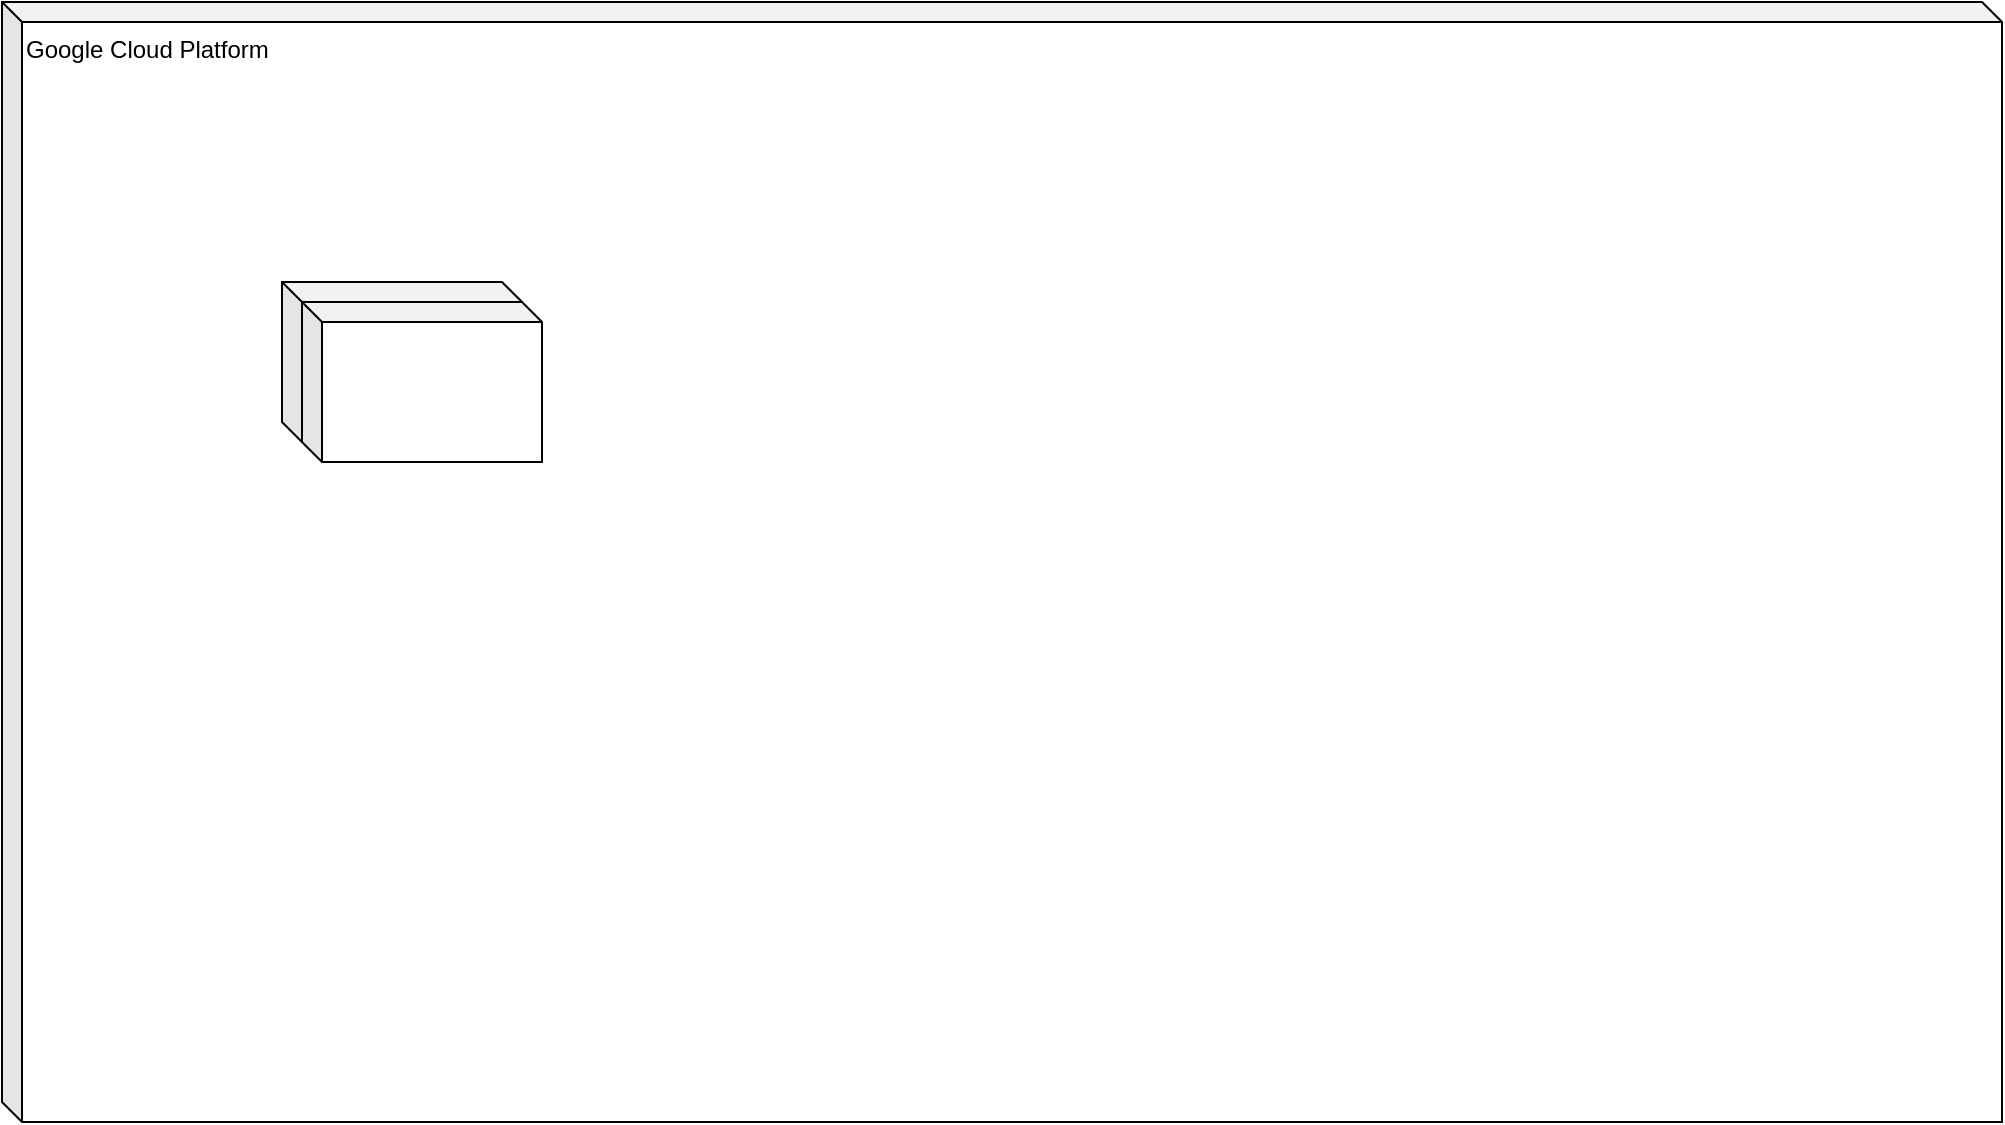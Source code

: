 <mxfile version="14.4.8" type="github">
  <diagram id="TLjivy0L8eHgeSfbeFxp" name="Page-1">
    <mxGraphModel dx="1074" dy="652" grid="1" gridSize="10" guides="1" tooltips="1" connect="1" arrows="1" fold="1" page="1" pageScale="1" pageWidth="827" pageHeight="1169" math="0" shadow="0">
      <root>
        <mxCell id="0" />
        <mxCell id="1" parent="0" />
        <mxCell id="qpYdVG-Uh_UyKHaodbcv-2" value="Google Cloud Platform" style="shape=cube;whiteSpace=wrap;html=1;boundedLbl=1;backgroundOutline=1;darkOpacity=0.05;darkOpacity2=0.1;shadow=0;align=left;horizontal=1;verticalAlign=top;size=10;" vertex="1" parent="1">
          <mxGeometry x="50" y="110" width="1000" height="560" as="geometry" />
        </mxCell>
        <mxCell id="qpYdVG-Uh_UyKHaodbcv-7" value="" style="group" vertex="1" connectable="0" parent="1">
          <mxGeometry x="190" y="250" width="130" height="90" as="geometry" />
        </mxCell>
        <mxCell id="qpYdVG-Uh_UyKHaodbcv-3" value="" style="shape=cube;whiteSpace=wrap;html=1;boundedLbl=1;backgroundOutline=1;darkOpacity=0.05;darkOpacity2=0.1;shadow=0;gradientColor=none;size=10;" vertex="1" parent="qpYdVG-Uh_UyKHaodbcv-7">
          <mxGeometry width="120" height="80" as="geometry" />
        </mxCell>
        <mxCell id="qpYdVG-Uh_UyKHaodbcv-6" value="" style="shape=cube;whiteSpace=wrap;html=1;boundedLbl=1;backgroundOutline=1;darkOpacity=0.05;darkOpacity2=0.1;shadow=0;gradientColor=none;size=10;" vertex="1" parent="qpYdVG-Uh_UyKHaodbcv-7">
          <mxGeometry x="10" y="10" width="120" height="80" as="geometry" />
        </mxCell>
      </root>
    </mxGraphModel>
  </diagram>
</mxfile>
